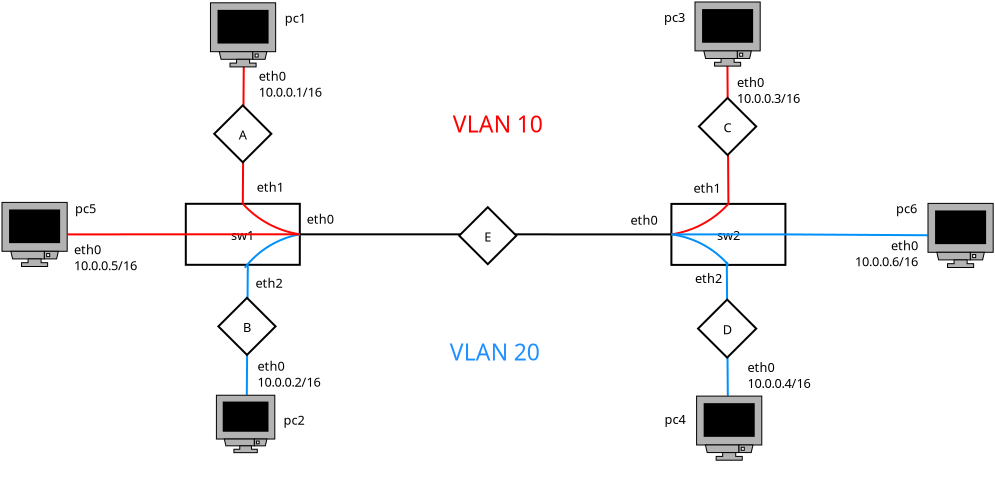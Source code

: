 <?xml version="1.0" encoding="UTF-8"?>
<dia:diagram xmlns:dia="http://www.lysator.liu.se/~alla/dia/">
  <dia:layer name="Fondo" visible="true" connectable="true" active="true">
    <dia:object type="Flowchart - Box" version="0" id="O0">
      <dia:attribute name="obj_pos">
        <dia:point val="14.1,10.95"/>
      </dia:attribute>
      <dia:attribute name="obj_bb">
        <dia:rectangle val="14.05,10.9;19.85,14.05"/>
      </dia:attribute>
      <dia:attribute name="elem_corner">
        <dia:point val="14.1,10.95"/>
      </dia:attribute>
      <dia:attribute name="elem_width">
        <dia:real val="5.7"/>
      </dia:attribute>
      <dia:attribute name="elem_height">
        <dia:real val="3.05"/>
      </dia:attribute>
      <dia:attribute name="show_background">
        <dia:boolean val="true"/>
      </dia:attribute>
      <dia:attribute name="padding">
        <dia:real val="0.5"/>
      </dia:attribute>
      <dia:attribute name="text">
        <dia:composite type="text">
          <dia:attribute name="string">
            <dia:string>#sw1#</dia:string>
          </dia:attribute>
          <dia:attribute name="font">
            <dia:font family="sans" style="0" name="Helvetica"/>
          </dia:attribute>
          <dia:attribute name="height">
            <dia:real val="0.8"/>
          </dia:attribute>
          <dia:attribute name="pos">
            <dia:point val="16.95,12.669"/>
          </dia:attribute>
          <dia:attribute name="color">
            <dia:color val="#000000ff"/>
          </dia:attribute>
          <dia:attribute name="alignment">
            <dia:enum val="1"/>
          </dia:attribute>
        </dia:composite>
      </dia:attribute>
    </dia:object>
    <dia:object type="Flowchart - Box" version="0" id="O1">
      <dia:attribute name="obj_pos">
        <dia:point val="38.38,10.955"/>
      </dia:attribute>
      <dia:attribute name="obj_bb">
        <dia:rectangle val="38.33,10.905;44.13,14.055"/>
      </dia:attribute>
      <dia:attribute name="elem_corner">
        <dia:point val="38.38,10.955"/>
      </dia:attribute>
      <dia:attribute name="elem_width">
        <dia:real val="5.7"/>
      </dia:attribute>
      <dia:attribute name="elem_height">
        <dia:real val="3.05"/>
      </dia:attribute>
      <dia:attribute name="show_background">
        <dia:boolean val="true"/>
      </dia:attribute>
      <dia:attribute name="padding">
        <dia:real val="0.5"/>
      </dia:attribute>
      <dia:attribute name="text">
        <dia:composite type="text">
          <dia:attribute name="string">
            <dia:string>#sw2#</dia:string>
          </dia:attribute>
          <dia:attribute name="font">
            <dia:font family="sans" style="0" name="Helvetica"/>
          </dia:attribute>
          <dia:attribute name="height">
            <dia:real val="0.8"/>
          </dia:attribute>
          <dia:attribute name="pos">
            <dia:point val="41.23,12.674"/>
          </dia:attribute>
          <dia:attribute name="color">
            <dia:color val="#000000ff"/>
          </dia:attribute>
          <dia:attribute name="alignment">
            <dia:enum val="1"/>
          </dia:attribute>
        </dia:composite>
      </dia:attribute>
    </dia:object>
    <dia:object type="Standard - Line" version="0" id="O2">
      <dia:attribute name="obj_pos">
        <dia:point val="19.8,12.475"/>
      </dia:attribute>
      <dia:attribute name="obj_bb">
        <dia:rectangle val="19.75,12.425;38.43,12.53"/>
      </dia:attribute>
      <dia:attribute name="conn_endpoints">
        <dia:point val="19.8,12.475"/>
        <dia:point val="38.38,12.48"/>
      </dia:attribute>
      <dia:attribute name="numcp">
        <dia:int val="1"/>
      </dia:attribute>
      <dia:connections>
        <dia:connection handle="0" to="O0" connection="8"/>
        <dia:connection handle="1" to="O1" connection="7"/>
      </dia:connections>
    </dia:object>
    <dia:object type="Standard - Arc" version="0" id="O3">
      <dia:attribute name="obj_pos">
        <dia:point val="38.38,12.48"/>
      </dia:attribute>
      <dia:attribute name="obj_bb">
        <dia:rectangle val="38.312,10.887;41.298,12.548"/>
      </dia:attribute>
      <dia:attribute name="conn_endpoints">
        <dia:point val="38.38,12.48"/>
        <dia:point val="41.23,10.955"/>
      </dia:attribute>
      <dia:attribute name="arc_color">
        <dia:color val="#ff0707ff"/>
      </dia:attribute>
      <dia:attribute name="curve_distance">
        <dia:real val="0.279"/>
      </dia:attribute>
      <dia:connections>
        <dia:connection handle="0" to="O1" connection="7"/>
        <dia:connection handle="1" to="O1" connection="2"/>
      </dia:connections>
    </dia:object>
    <dia:object type="Standard - Arc" version="0" id="O4">
      <dia:attribute name="obj_pos">
        <dia:point val="16.95,10.95"/>
      </dia:attribute>
      <dia:attribute name="obj_bb">
        <dia:rectangle val="16.882,10.882;19.868,12.543"/>
      </dia:attribute>
      <dia:attribute name="conn_endpoints">
        <dia:point val="16.95,10.95"/>
        <dia:point val="19.8,12.475"/>
      </dia:attribute>
      <dia:attribute name="arc_color">
        <dia:color val="#ff0707ff"/>
      </dia:attribute>
      <dia:attribute name="curve_distance">
        <dia:real val="0.279"/>
      </dia:attribute>
      <dia:connections>
        <dia:connection handle="0" to="O0" connection="2"/>
        <dia:connection handle="1" to="O0" connection="8"/>
      </dia:connections>
    </dia:object>
    <dia:object type="Standard - Arc" version="0" id="O5">
      <dia:attribute name="obj_pos">
        <dia:point val="19.8,12.475"/>
      </dia:attribute>
      <dia:attribute name="obj_bb">
        <dia:rectangle val="16.981,12.406;19.869,14.219"/>
      </dia:attribute>
      <dia:attribute name="conn_endpoints">
        <dia:point val="19.8,12.475"/>
        <dia:point val="17.05,14.15"/>
      </dia:attribute>
      <dia:attribute name="arc_color">
        <dia:color val="#0090faff"/>
      </dia:attribute>
      <dia:attribute name="curve_distance">
        <dia:real val="0.296"/>
      </dia:attribute>
      <dia:connections>
        <dia:connection handle="0" to="O0" connection="8"/>
      </dia:connections>
    </dia:object>
    <dia:object type="Standard - Arc" version="0" id="O6">
      <dia:attribute name="obj_pos">
        <dia:point val="41.23,14.005"/>
      </dia:attribute>
      <dia:attribute name="obj_bb">
        <dia:rectangle val="38.312,12.412;41.298,14.073"/>
      </dia:attribute>
      <dia:attribute name="conn_endpoints">
        <dia:point val="41.23,14.005"/>
        <dia:point val="38.38,12.48"/>
      </dia:attribute>
      <dia:attribute name="arc_color">
        <dia:color val="#0090faff"/>
      </dia:attribute>
      <dia:attribute name="curve_distance">
        <dia:real val="0.296"/>
      </dia:attribute>
      <dia:connections>
        <dia:connection handle="0" to="O1" connection="13"/>
        <dia:connection handle="1" to="O1" connection="7"/>
      </dia:connections>
    </dia:object>
    <dia:object type="Standard - Line" version="0" id="O7">
      <dia:attribute name="obj_pos">
        <dia:point val="17.2,14"/>
      </dia:attribute>
      <dia:attribute name="obj_bb">
        <dia:rectangle val="17.1,13.95;17.25,20.55"/>
      </dia:attribute>
      <dia:attribute name="conn_endpoints">
        <dia:point val="17.2,14"/>
        <dia:point val="17.15,20.5"/>
      </dia:attribute>
      <dia:attribute name="numcp">
        <dia:int val="1"/>
      </dia:attribute>
      <dia:attribute name="line_color">
        <dia:color val="#0090faff"/>
      </dia:attribute>
    </dia:object>
    <dia:object type="Standard - Line" version="0" id="O8">
      <dia:attribute name="obj_pos">
        <dia:point val="41.15,13.85"/>
      </dia:attribute>
      <dia:attribute name="obj_bb">
        <dia:rectangle val="41.1,13.8;41.25,20.6"/>
      </dia:attribute>
      <dia:attribute name="conn_endpoints">
        <dia:point val="41.15,13.85"/>
        <dia:point val="41.2,20.55"/>
      </dia:attribute>
      <dia:attribute name="numcp">
        <dia:int val="1"/>
      </dia:attribute>
      <dia:attribute name="line_color">
        <dia:color val="#0090faff"/>
      </dia:attribute>
    </dia:object>
    <dia:object type="Standard - Line" version="0" id="O9">
      <dia:attribute name="obj_pos">
        <dia:point val="16.95,10.95"/>
      </dia:attribute>
      <dia:attribute name="obj_bb">
        <dia:rectangle val="16.9,3.6;17.05,11.0"/>
      </dia:attribute>
      <dia:attribute name="conn_endpoints">
        <dia:point val="16.95,10.95"/>
        <dia:point val="17,3.65"/>
      </dia:attribute>
      <dia:attribute name="numcp">
        <dia:int val="1"/>
      </dia:attribute>
      <dia:attribute name="line_color">
        <dia:color val="#ff0000ff"/>
      </dia:attribute>
      <dia:connections>
        <dia:connection handle="0" to="O0" connection="2"/>
      </dia:connections>
    </dia:object>
    <dia:object type="Standard - Line" version="0" id="O10">
      <dia:attribute name="obj_pos">
        <dia:point val="41.23,10.955"/>
      </dia:attribute>
      <dia:attribute name="obj_bb">
        <dia:rectangle val="41.13,3.655;41.28,11.005"/>
      </dia:attribute>
      <dia:attribute name="conn_endpoints">
        <dia:point val="41.23,10.955"/>
        <dia:point val="41.18,3.705"/>
      </dia:attribute>
      <dia:attribute name="numcp">
        <dia:int val="1"/>
      </dia:attribute>
      <dia:attribute name="line_color">
        <dia:color val="#ff0000ff"/>
      </dia:attribute>
      <dia:connections>
        <dia:connection handle="0" to="O1" connection="2"/>
      </dia:connections>
    </dia:object>
    <dia:object type="Network - General Monitor (With Stand)" version="1" id="O11">
      <dia:attribute name="obj_pos">
        <dia:point val="15.333,0.9"/>
      </dia:attribute>
      <dia:attribute name="obj_bb">
        <dia:rectangle val="15.283,0.85;18.642,5.059"/>
      </dia:attribute>
      <dia:attribute name="meta">
        <dia:composite type="dict"/>
      </dia:attribute>
      <dia:attribute name="elem_corner">
        <dia:point val="15.333,0.9"/>
      </dia:attribute>
      <dia:attribute name="elem_width">
        <dia:real val="3.259"/>
      </dia:attribute>
      <dia:attribute name="elem_height">
        <dia:real val="3.205"/>
      </dia:attribute>
      <dia:attribute name="line_width">
        <dia:real val="0.1"/>
      </dia:attribute>
      <dia:attribute name="line_colour">
        <dia:color val="#000000ff"/>
      </dia:attribute>
      <dia:attribute name="fill_colour">
        <dia:color val="#ffffffff"/>
      </dia:attribute>
      <dia:attribute name="show_background">
        <dia:boolean val="true"/>
      </dia:attribute>
      <dia:attribute name="line_style">
        <dia:enum val="0"/>
        <dia:real val="1"/>
      </dia:attribute>
      <dia:attribute name="padding">
        <dia:real val="0.1"/>
      </dia:attribute>
      <dia:attribute name="text">
        <dia:composite type="text">
          <dia:attribute name="string">
            <dia:string>##</dia:string>
          </dia:attribute>
          <dia:attribute name="font">
            <dia:font family="sans" style="0" name="Helvetica"/>
          </dia:attribute>
          <dia:attribute name="height">
            <dia:real val="0.8"/>
          </dia:attribute>
          <dia:attribute name="pos">
            <dia:point val="16.963,4.808"/>
          </dia:attribute>
          <dia:attribute name="color">
            <dia:color val="#000000ff"/>
          </dia:attribute>
          <dia:attribute name="alignment">
            <dia:enum val="1"/>
          </dia:attribute>
        </dia:composite>
      </dia:attribute>
      <dia:attribute name="text_fitting">
        <dia:enum val="0"/>
      </dia:attribute>
      <dia:attribute name="flip_horizontal">
        <dia:boolean val="false"/>
      </dia:attribute>
      <dia:attribute name="flip_vertical">
        <dia:boolean val="false"/>
      </dia:attribute>
      <dia:attribute name="subscale">
        <dia:real val="1"/>
      </dia:attribute>
    </dia:object>
    <dia:object type="Network - General Monitor (With Stand)" version="1" id="O12">
      <dia:attribute name="obj_pos">
        <dia:point val="15.63,20.522"/>
      </dia:attribute>
      <dia:attribute name="obj_bb">
        <dia:rectangle val="15.58,20.472;18.6,24.335"/>
      </dia:attribute>
      <dia:attribute name="meta">
        <dia:composite type="dict"/>
      </dia:attribute>
      <dia:attribute name="elem_corner">
        <dia:point val="15.63,20.522"/>
      </dia:attribute>
      <dia:attribute name="elem_width">
        <dia:real val="2.92"/>
      </dia:attribute>
      <dia:attribute name="elem_height">
        <dia:real val="2.871"/>
      </dia:attribute>
      <dia:attribute name="line_width">
        <dia:real val="0.1"/>
      </dia:attribute>
      <dia:attribute name="line_colour">
        <dia:color val="#000000ff"/>
      </dia:attribute>
      <dia:attribute name="fill_colour">
        <dia:color val="#ffffffff"/>
      </dia:attribute>
      <dia:attribute name="show_background">
        <dia:boolean val="true"/>
      </dia:attribute>
      <dia:attribute name="line_style">
        <dia:enum val="0"/>
        <dia:real val="1"/>
      </dia:attribute>
      <dia:attribute name="padding">
        <dia:real val="0.1"/>
      </dia:attribute>
      <dia:attribute name="text">
        <dia:composite type="text">
          <dia:attribute name="string">
            <dia:string>##</dia:string>
          </dia:attribute>
          <dia:attribute name="font">
            <dia:font family="sans" style="0" name="Helvetica"/>
          </dia:attribute>
          <dia:attribute name="height">
            <dia:real val="0.8"/>
          </dia:attribute>
          <dia:attribute name="pos">
            <dia:point val="17.09,24.084"/>
          </dia:attribute>
          <dia:attribute name="color">
            <dia:color val="#000000ff"/>
          </dia:attribute>
          <dia:attribute name="alignment">
            <dia:enum val="1"/>
          </dia:attribute>
        </dia:composite>
      </dia:attribute>
      <dia:attribute name="text_fitting">
        <dia:enum val="0"/>
      </dia:attribute>
      <dia:attribute name="flip_horizontal">
        <dia:boolean val="false"/>
      </dia:attribute>
      <dia:attribute name="flip_vertical">
        <dia:boolean val="false"/>
      </dia:attribute>
      <dia:attribute name="subscale">
        <dia:real val="1"/>
      </dia:attribute>
    </dia:object>
    <dia:object type="Network - General Monitor (With Stand)" version="1" id="O13">
      <dia:attribute name="obj_pos">
        <dia:point val="39.56,0.86"/>
      </dia:attribute>
      <dia:attribute name="obj_bb">
        <dia:rectangle val="39.51,0.81;42.869,5.019"/>
      </dia:attribute>
      <dia:attribute name="meta">
        <dia:composite type="dict"/>
      </dia:attribute>
      <dia:attribute name="elem_corner">
        <dia:point val="39.56,0.86"/>
      </dia:attribute>
      <dia:attribute name="elem_width">
        <dia:real val="3.259"/>
      </dia:attribute>
      <dia:attribute name="elem_height">
        <dia:real val="3.205"/>
      </dia:attribute>
      <dia:attribute name="line_width">
        <dia:real val="0.1"/>
      </dia:attribute>
      <dia:attribute name="line_colour">
        <dia:color val="#000000ff"/>
      </dia:attribute>
      <dia:attribute name="fill_colour">
        <dia:color val="#ffffffff"/>
      </dia:attribute>
      <dia:attribute name="show_background">
        <dia:boolean val="true"/>
      </dia:attribute>
      <dia:attribute name="line_style">
        <dia:enum val="0"/>
        <dia:real val="1"/>
      </dia:attribute>
      <dia:attribute name="padding">
        <dia:real val="0.1"/>
      </dia:attribute>
      <dia:attribute name="text">
        <dia:composite type="text">
          <dia:attribute name="string">
            <dia:string>##</dia:string>
          </dia:attribute>
          <dia:attribute name="font">
            <dia:font family="sans" style="0" name="Helvetica"/>
          </dia:attribute>
          <dia:attribute name="height">
            <dia:real val="0.8"/>
          </dia:attribute>
          <dia:attribute name="pos">
            <dia:point val="41.19,4.768"/>
          </dia:attribute>
          <dia:attribute name="color">
            <dia:color val="#000000ff"/>
          </dia:attribute>
          <dia:attribute name="alignment">
            <dia:enum val="1"/>
          </dia:attribute>
        </dia:composite>
      </dia:attribute>
      <dia:attribute name="text_fitting">
        <dia:enum val="0"/>
      </dia:attribute>
      <dia:attribute name="flip_horizontal">
        <dia:boolean val="false"/>
      </dia:attribute>
      <dia:attribute name="flip_vertical">
        <dia:boolean val="false"/>
      </dia:attribute>
      <dia:attribute name="subscale">
        <dia:real val="1"/>
      </dia:attribute>
    </dia:object>
    <dia:object type="Network - General Monitor (With Stand)" version="1" id="O14">
      <dia:attribute name="obj_pos">
        <dia:point val="39.64,20.565"/>
      </dia:attribute>
      <dia:attribute name="obj_bb">
        <dia:rectangle val="39.59,20.515;42.949,24.724"/>
      </dia:attribute>
      <dia:attribute name="meta">
        <dia:composite type="dict"/>
      </dia:attribute>
      <dia:attribute name="elem_corner">
        <dia:point val="39.64,20.565"/>
      </dia:attribute>
      <dia:attribute name="elem_width">
        <dia:real val="3.259"/>
      </dia:attribute>
      <dia:attribute name="elem_height">
        <dia:real val="3.205"/>
      </dia:attribute>
      <dia:attribute name="line_width">
        <dia:real val="0.1"/>
      </dia:attribute>
      <dia:attribute name="line_colour">
        <dia:color val="#000000ff"/>
      </dia:attribute>
      <dia:attribute name="fill_colour">
        <dia:color val="#ffffffff"/>
      </dia:attribute>
      <dia:attribute name="show_background">
        <dia:boolean val="true"/>
      </dia:attribute>
      <dia:attribute name="line_style">
        <dia:enum val="0"/>
        <dia:real val="1"/>
      </dia:attribute>
      <dia:attribute name="padding">
        <dia:real val="0.1"/>
      </dia:attribute>
      <dia:attribute name="text">
        <dia:composite type="text">
          <dia:attribute name="string">
            <dia:string>##</dia:string>
          </dia:attribute>
          <dia:attribute name="font">
            <dia:font family="sans" style="0" name="Helvetica"/>
          </dia:attribute>
          <dia:attribute name="height">
            <dia:real val="0.8"/>
          </dia:attribute>
          <dia:attribute name="pos">
            <dia:point val="41.27,24.473"/>
          </dia:attribute>
          <dia:attribute name="color">
            <dia:color val="#000000ff"/>
          </dia:attribute>
          <dia:attribute name="alignment">
            <dia:enum val="1"/>
          </dia:attribute>
        </dia:composite>
      </dia:attribute>
      <dia:attribute name="text_fitting">
        <dia:enum val="0"/>
      </dia:attribute>
      <dia:attribute name="flip_horizontal">
        <dia:boolean val="false"/>
      </dia:attribute>
      <dia:attribute name="flip_vertical">
        <dia:boolean val="false"/>
      </dia:attribute>
      <dia:attribute name="subscale">
        <dia:real val="1"/>
      </dia:attribute>
    </dia:object>
    <dia:object type="Standard - Text" version="1" id="O15">
      <dia:attribute name="obj_pos">
        <dia:point val="19.05,1.9"/>
      </dia:attribute>
      <dia:attribute name="obj_bb">
        <dia:rectangle val="19.05,1.306;20.218,2.051"/>
      </dia:attribute>
      <dia:attribute name="text">
        <dia:composite type="text">
          <dia:attribute name="string">
            <dia:string>#pc1#</dia:string>
          </dia:attribute>
          <dia:attribute name="font">
            <dia:font family="sans" style="0" name="Helvetica"/>
          </dia:attribute>
          <dia:attribute name="height">
            <dia:real val="0.8"/>
          </dia:attribute>
          <dia:attribute name="pos">
            <dia:point val="19.05,1.9"/>
          </dia:attribute>
          <dia:attribute name="color">
            <dia:color val="#000000ff"/>
          </dia:attribute>
          <dia:attribute name="alignment">
            <dia:enum val="0"/>
          </dia:attribute>
        </dia:composite>
      </dia:attribute>
      <dia:attribute name="valign">
        <dia:enum val="3"/>
      </dia:attribute>
    </dia:object>
    <dia:object type="Standard - Text" version="1" id="O16">
      <dia:attribute name="obj_pos">
        <dia:point val="18.98,22"/>
      </dia:attribute>
      <dia:attribute name="obj_bb">
        <dia:rectangle val="18.98,21.406;20.148,22.151"/>
      </dia:attribute>
      <dia:attribute name="text">
        <dia:composite type="text">
          <dia:attribute name="string">
            <dia:string>#pc2#</dia:string>
          </dia:attribute>
          <dia:attribute name="font">
            <dia:font family="sans" style="0" name="Helvetica"/>
          </dia:attribute>
          <dia:attribute name="height">
            <dia:real val="0.8"/>
          </dia:attribute>
          <dia:attribute name="pos">
            <dia:point val="18.98,22"/>
          </dia:attribute>
          <dia:attribute name="color">
            <dia:color val="#000000ff"/>
          </dia:attribute>
          <dia:attribute name="alignment">
            <dia:enum val="0"/>
          </dia:attribute>
        </dia:composite>
      </dia:attribute>
      <dia:attribute name="valign">
        <dia:enum val="3"/>
      </dia:attribute>
    </dia:object>
    <dia:object type="Standard - Text" version="1" id="O17">
      <dia:attribute name="obj_pos">
        <dia:point val="38.01,1.855"/>
      </dia:attribute>
      <dia:attribute name="obj_bb">
        <dia:rectangle val="38.01,1.261;39.178,2.006"/>
      </dia:attribute>
      <dia:attribute name="text">
        <dia:composite type="text">
          <dia:attribute name="string">
            <dia:string>#pc3#</dia:string>
          </dia:attribute>
          <dia:attribute name="font">
            <dia:font family="sans" style="0" name="Helvetica"/>
          </dia:attribute>
          <dia:attribute name="height">
            <dia:real val="0.8"/>
          </dia:attribute>
          <dia:attribute name="pos">
            <dia:point val="38.01,1.855"/>
          </dia:attribute>
          <dia:attribute name="color">
            <dia:color val="#000000ff"/>
          </dia:attribute>
          <dia:attribute name="alignment">
            <dia:enum val="0"/>
          </dia:attribute>
        </dia:composite>
      </dia:attribute>
      <dia:attribute name="valign">
        <dia:enum val="3"/>
      </dia:attribute>
    </dia:object>
    <dia:object type="Standard - Text" version="1" id="O18">
      <dia:attribute name="obj_pos">
        <dia:point val="38.04,21.96"/>
      </dia:attribute>
      <dia:attribute name="obj_bb">
        <dia:rectangle val="38.04,21.366;39.208,22.111"/>
      </dia:attribute>
      <dia:attribute name="text">
        <dia:composite type="text">
          <dia:attribute name="string">
            <dia:string>#pc4#</dia:string>
          </dia:attribute>
          <dia:attribute name="font">
            <dia:font family="sans" style="0" name="Helvetica"/>
          </dia:attribute>
          <dia:attribute name="height">
            <dia:real val="0.8"/>
          </dia:attribute>
          <dia:attribute name="pos">
            <dia:point val="38.04,21.96"/>
          </dia:attribute>
          <dia:attribute name="color">
            <dia:color val="#000000ff"/>
          </dia:attribute>
          <dia:attribute name="alignment">
            <dia:enum val="0"/>
          </dia:attribute>
        </dia:composite>
      </dia:attribute>
      <dia:attribute name="valign">
        <dia:enum val="3"/>
      </dia:attribute>
    </dia:object>
    <dia:object type="Standard - Text" version="1" id="O19">
      <dia:attribute name="obj_pos">
        <dia:point val="17.75,4.8"/>
      </dia:attribute>
      <dia:attribute name="obj_bb">
        <dia:rectangle val="17.75,4.206;21.425,5.751"/>
      </dia:attribute>
      <dia:attribute name="text">
        <dia:composite type="text">
          <dia:attribute name="string">
            <dia:string>#eth0
10.0.0.1/16#</dia:string>
          </dia:attribute>
          <dia:attribute name="font">
            <dia:font family="sans" style="0" name="Helvetica"/>
          </dia:attribute>
          <dia:attribute name="height">
            <dia:real val="0.8"/>
          </dia:attribute>
          <dia:attribute name="pos">
            <dia:point val="17.75,4.8"/>
          </dia:attribute>
          <dia:attribute name="color">
            <dia:color val="#000000ff"/>
          </dia:attribute>
          <dia:attribute name="alignment">
            <dia:enum val="0"/>
          </dia:attribute>
        </dia:composite>
      </dia:attribute>
      <dia:attribute name="valign">
        <dia:enum val="3"/>
      </dia:attribute>
    </dia:object>
    <dia:object type="Standard - Text" version="1" id="O20">
      <dia:attribute name="obj_pos">
        <dia:point val="17.68,19.3"/>
      </dia:attribute>
      <dia:attribute name="obj_bb">
        <dia:rectangle val="17.68,18.706;21.355,20.251"/>
      </dia:attribute>
      <dia:attribute name="text">
        <dia:composite type="text">
          <dia:attribute name="string">
            <dia:string>#eth0
10.0.0.2/16#</dia:string>
          </dia:attribute>
          <dia:attribute name="font">
            <dia:font family="sans" style="0" name="Helvetica"/>
          </dia:attribute>
          <dia:attribute name="height">
            <dia:real val="0.8"/>
          </dia:attribute>
          <dia:attribute name="pos">
            <dia:point val="17.68,19.3"/>
          </dia:attribute>
          <dia:attribute name="color">
            <dia:color val="#000000ff"/>
          </dia:attribute>
          <dia:attribute name="alignment">
            <dia:enum val="0"/>
          </dia:attribute>
        </dia:composite>
      </dia:attribute>
      <dia:attribute name="valign">
        <dia:enum val="3"/>
      </dia:attribute>
    </dia:object>
    <dia:object type="Standard - Text" version="1" id="O21">
      <dia:attribute name="obj_pos">
        <dia:point val="41.66,5.105"/>
      </dia:attribute>
      <dia:attribute name="obj_bb">
        <dia:rectangle val="41.66,4.511;45.335,6.056"/>
      </dia:attribute>
      <dia:attribute name="text">
        <dia:composite type="text">
          <dia:attribute name="string">
            <dia:string>#eth0
10.0.0.3/16#</dia:string>
          </dia:attribute>
          <dia:attribute name="font">
            <dia:font family="sans" style="0" name="Helvetica"/>
          </dia:attribute>
          <dia:attribute name="height">
            <dia:real val="0.8"/>
          </dia:attribute>
          <dia:attribute name="pos">
            <dia:point val="41.66,5.105"/>
          </dia:attribute>
          <dia:attribute name="color">
            <dia:color val="#000000ff"/>
          </dia:attribute>
          <dia:attribute name="alignment">
            <dia:enum val="0"/>
          </dia:attribute>
        </dia:composite>
      </dia:attribute>
      <dia:attribute name="valign">
        <dia:enum val="3"/>
      </dia:attribute>
    </dia:object>
    <dia:object type="Standard - Text" version="1" id="O22">
      <dia:attribute name="obj_pos">
        <dia:point val="42.19,19.36"/>
      </dia:attribute>
      <dia:attribute name="obj_bb">
        <dia:rectangle val="42.19,18.766;45.865,20.311"/>
      </dia:attribute>
      <dia:attribute name="text">
        <dia:composite type="text">
          <dia:attribute name="string">
            <dia:string>#eth0
10.0.0.4/16#</dia:string>
          </dia:attribute>
          <dia:attribute name="font">
            <dia:font family="sans" style="0" name="Helvetica"/>
          </dia:attribute>
          <dia:attribute name="height">
            <dia:real val="0.8"/>
          </dia:attribute>
          <dia:attribute name="pos">
            <dia:point val="42.19,19.36"/>
          </dia:attribute>
          <dia:attribute name="color">
            <dia:color val="#000000ff"/>
          </dia:attribute>
          <dia:attribute name="alignment">
            <dia:enum val="0"/>
          </dia:attribute>
        </dia:composite>
      </dia:attribute>
      <dia:attribute name="valign">
        <dia:enum val="3"/>
      </dia:attribute>
    </dia:object>
    <dia:object type="Standard - Text" version="1" id="O23">
      <dia:attribute name="obj_pos">
        <dia:point val="17.65,10.35"/>
      </dia:attribute>
      <dia:attribute name="obj_bb">
        <dia:rectangle val="17.65,9.756;19.108,10.501"/>
      </dia:attribute>
      <dia:attribute name="text">
        <dia:composite type="text">
          <dia:attribute name="string">
            <dia:string>#eth1#</dia:string>
          </dia:attribute>
          <dia:attribute name="font">
            <dia:font family="sans" style="0" name="Helvetica"/>
          </dia:attribute>
          <dia:attribute name="height">
            <dia:real val="0.8"/>
          </dia:attribute>
          <dia:attribute name="pos">
            <dia:point val="17.65,10.35"/>
          </dia:attribute>
          <dia:attribute name="color">
            <dia:color val="#000000ff"/>
          </dia:attribute>
          <dia:attribute name="alignment">
            <dia:enum val="0"/>
          </dia:attribute>
        </dia:composite>
      </dia:attribute>
      <dia:attribute name="valign">
        <dia:enum val="3"/>
      </dia:attribute>
    </dia:object>
    <dia:object type="Standard - Text" version="1" id="O24">
      <dia:attribute name="obj_pos">
        <dia:point val="17.58,15.15"/>
      </dia:attribute>
      <dia:attribute name="obj_bb">
        <dia:rectangle val="17.58,14.556;19.038,15.301"/>
      </dia:attribute>
      <dia:attribute name="text">
        <dia:composite type="text">
          <dia:attribute name="string">
            <dia:string>#eth2#</dia:string>
          </dia:attribute>
          <dia:attribute name="font">
            <dia:font family="sans" style="0" name="Helvetica"/>
          </dia:attribute>
          <dia:attribute name="height">
            <dia:real val="0.8"/>
          </dia:attribute>
          <dia:attribute name="pos">
            <dia:point val="17.58,15.15"/>
          </dia:attribute>
          <dia:attribute name="color">
            <dia:color val="#000000ff"/>
          </dia:attribute>
          <dia:attribute name="alignment">
            <dia:enum val="0"/>
          </dia:attribute>
        </dia:composite>
      </dia:attribute>
      <dia:attribute name="valign">
        <dia:enum val="3"/>
      </dia:attribute>
    </dia:object>
    <dia:object type="Standard - Text" version="1" id="O25">
      <dia:attribute name="obj_pos">
        <dia:point val="39.48,10.4"/>
      </dia:attribute>
      <dia:attribute name="obj_bb">
        <dia:rectangle val="39.48,9.806;40.938,10.551"/>
      </dia:attribute>
      <dia:attribute name="text">
        <dia:composite type="text">
          <dia:attribute name="string">
            <dia:string>#eth1#</dia:string>
          </dia:attribute>
          <dia:attribute name="font">
            <dia:font family="sans" style="0" name="Helvetica"/>
          </dia:attribute>
          <dia:attribute name="height">
            <dia:real val="0.8"/>
          </dia:attribute>
          <dia:attribute name="pos">
            <dia:point val="39.48,10.4"/>
          </dia:attribute>
          <dia:attribute name="color">
            <dia:color val="#000000ff"/>
          </dia:attribute>
          <dia:attribute name="alignment">
            <dia:enum val="0"/>
          </dia:attribute>
        </dia:composite>
      </dia:attribute>
      <dia:attribute name="valign">
        <dia:enum val="3"/>
      </dia:attribute>
    </dia:object>
    <dia:object type="Standard - Text" version="1" id="O26">
      <dia:attribute name="obj_pos">
        <dia:point val="39.56,14.905"/>
      </dia:attribute>
      <dia:attribute name="obj_bb">
        <dia:rectangle val="39.56,14.311;41.018,15.056"/>
      </dia:attribute>
      <dia:attribute name="text">
        <dia:composite type="text">
          <dia:attribute name="string">
            <dia:string>#eth2#</dia:string>
          </dia:attribute>
          <dia:attribute name="font">
            <dia:font family="sans" style="0" name="Helvetica"/>
          </dia:attribute>
          <dia:attribute name="height">
            <dia:real val="0.8"/>
          </dia:attribute>
          <dia:attribute name="pos">
            <dia:point val="39.56,14.905"/>
          </dia:attribute>
          <dia:attribute name="color">
            <dia:color val="#000000ff"/>
          </dia:attribute>
          <dia:attribute name="alignment">
            <dia:enum val="0"/>
          </dia:attribute>
        </dia:composite>
      </dia:attribute>
      <dia:attribute name="valign">
        <dia:enum val="3"/>
      </dia:attribute>
    </dia:object>
    <dia:object type="Standard - Text" version="1" id="O27">
      <dia:attribute name="obj_pos">
        <dia:point val="27.45,7.388"/>
      </dia:attribute>
      <dia:attribute name="obj_bb">
        <dia:rectangle val="27.45,6.322;32.37,7.658"/>
      </dia:attribute>
      <dia:attribute name="text">
        <dia:composite type="text">
          <dia:attribute name="string">
            <dia:string>#VLAN 10#</dia:string>
          </dia:attribute>
          <dia:attribute name="font">
            <dia:font family="sans" style="0" name="Helvetica"/>
          </dia:attribute>
          <dia:attribute name="height">
            <dia:real val="1.435"/>
          </dia:attribute>
          <dia:attribute name="pos">
            <dia:point val="27.45,7.388"/>
          </dia:attribute>
          <dia:attribute name="color">
            <dia:color val="#ff0000ff"/>
          </dia:attribute>
          <dia:attribute name="alignment">
            <dia:enum val="0"/>
          </dia:attribute>
        </dia:composite>
      </dia:attribute>
      <dia:attribute name="valign">
        <dia:enum val="3"/>
      </dia:attribute>
    </dia:object>
    <dia:object type="Standard - Text" version="1" id="O28">
      <dia:attribute name="obj_pos">
        <dia:point val="27.3,18.788"/>
      </dia:attribute>
      <dia:attribute name="obj_bb">
        <dia:rectangle val="27.3,17.722;32.22,19.058"/>
      </dia:attribute>
      <dia:attribute name="text">
        <dia:composite type="text">
          <dia:attribute name="string">
            <dia:string>#VLAN 20#</dia:string>
          </dia:attribute>
          <dia:attribute name="font">
            <dia:font family="sans" style="0" name="Helvetica"/>
          </dia:attribute>
          <dia:attribute name="height">
            <dia:real val="1.435"/>
          </dia:attribute>
          <dia:attribute name="pos">
            <dia:point val="27.3,18.788"/>
          </dia:attribute>
          <dia:attribute name="color">
            <dia:color val="#1e90ffff"/>
          </dia:attribute>
          <dia:attribute name="alignment">
            <dia:enum val="0"/>
          </dia:attribute>
        </dia:composite>
      </dia:attribute>
      <dia:attribute name="valign">
        <dia:enum val="3"/>
      </dia:attribute>
    </dia:object>
    <dia:object type="Flowchart - Diamond" version="0" id="O29">
      <dia:attribute name="obj_pos">
        <dia:point val="15.521,6.027"/>
      </dia:attribute>
      <dia:attribute name="obj_bb">
        <dia:rectangle val="15.471,5.977;18.427,8.926"/>
      </dia:attribute>
      <dia:attribute name="elem_corner">
        <dia:point val="15.521,6.027"/>
      </dia:attribute>
      <dia:attribute name="elem_width">
        <dia:real val="2.856"/>
      </dia:attribute>
      <dia:attribute name="elem_height">
        <dia:real val="2.848"/>
      </dia:attribute>
      <dia:attribute name="show_background">
        <dia:boolean val="true"/>
      </dia:attribute>
      <dia:attribute name="padding">
        <dia:real val="0.354"/>
      </dia:attribute>
      <dia:attribute name="text">
        <dia:composite type="text">
          <dia:attribute name="string">
            <dia:string>#A#</dia:string>
          </dia:attribute>
          <dia:attribute name="font">
            <dia:font family="sans" style="0" name="Helvetica"/>
          </dia:attribute>
          <dia:attribute name="height">
            <dia:real val="0.8"/>
          </dia:attribute>
          <dia:attribute name="pos">
            <dia:point val="16.949,7.646"/>
          </dia:attribute>
          <dia:attribute name="color">
            <dia:color val="#000000ff"/>
          </dia:attribute>
          <dia:attribute name="alignment">
            <dia:enum val="1"/>
          </dia:attribute>
        </dia:composite>
      </dia:attribute>
    </dia:object>
    <dia:object type="Flowchart - Diamond" version="0" id="O30">
      <dia:attribute name="obj_pos">
        <dia:point val="15.729,15.654"/>
      </dia:attribute>
      <dia:attribute name="obj_bb">
        <dia:rectangle val="15.679,15.604;18.637,18.555"/>
      </dia:attribute>
      <dia:attribute name="elem_corner">
        <dia:point val="15.729,15.654"/>
      </dia:attribute>
      <dia:attribute name="elem_width">
        <dia:real val="2.859"/>
      </dia:attribute>
      <dia:attribute name="elem_height">
        <dia:real val="2.851"/>
      </dia:attribute>
      <dia:attribute name="show_background">
        <dia:boolean val="true"/>
      </dia:attribute>
      <dia:attribute name="padding">
        <dia:real val="0.354"/>
      </dia:attribute>
      <dia:attribute name="text">
        <dia:composite type="text">
          <dia:attribute name="string">
            <dia:string>#B#</dia:string>
          </dia:attribute>
          <dia:attribute name="font">
            <dia:font family="sans" style="0" name="Helvetica"/>
          </dia:attribute>
          <dia:attribute name="height">
            <dia:real val="0.8"/>
          </dia:attribute>
          <dia:attribute name="pos">
            <dia:point val="17.158,17.273"/>
          </dia:attribute>
          <dia:attribute name="color">
            <dia:color val="#000000ff"/>
          </dia:attribute>
          <dia:attribute name="alignment">
            <dia:enum val="1"/>
          </dia:attribute>
        </dia:composite>
      </dia:attribute>
    </dia:object>
    <dia:object type="Flowchart - Diamond" version="0" id="O31">
      <dia:attribute name="obj_pos">
        <dia:point val="39.755,5.655"/>
      </dia:attribute>
      <dia:attribute name="obj_bb">
        <dia:rectangle val="39.705,5.605;42.671,8.563"/>
      </dia:attribute>
      <dia:attribute name="elem_corner">
        <dia:point val="39.755,5.655"/>
      </dia:attribute>
      <dia:attribute name="elem_width">
        <dia:real val="2.866"/>
      </dia:attribute>
      <dia:attribute name="elem_height">
        <dia:real val="2.858"/>
      </dia:attribute>
      <dia:attribute name="show_background">
        <dia:boolean val="true"/>
      </dia:attribute>
      <dia:attribute name="padding">
        <dia:real val="0.354"/>
      </dia:attribute>
      <dia:attribute name="text">
        <dia:composite type="text">
          <dia:attribute name="string">
            <dia:string>#C#</dia:string>
          </dia:attribute>
          <dia:attribute name="font">
            <dia:font family="sans" style="0" name="Helvetica"/>
          </dia:attribute>
          <dia:attribute name="height">
            <dia:real val="0.8"/>
          </dia:attribute>
          <dia:attribute name="pos">
            <dia:point val="41.188,7.278"/>
          </dia:attribute>
          <dia:attribute name="color">
            <dia:color val="#000000ff"/>
          </dia:attribute>
          <dia:attribute name="alignment">
            <dia:enum val="1"/>
          </dia:attribute>
        </dia:composite>
      </dia:attribute>
    </dia:object>
    <dia:object type="Flowchart - Diamond" version="0" id="O32">
      <dia:attribute name="obj_pos">
        <dia:point val="39.712,15.738"/>
      </dia:attribute>
      <dia:attribute name="obj_bb">
        <dia:rectangle val="39.663,15.688;42.673,18.691"/>
      </dia:attribute>
      <dia:attribute name="elem_corner">
        <dia:point val="39.712,15.738"/>
      </dia:attribute>
      <dia:attribute name="elem_width">
        <dia:real val="2.911"/>
      </dia:attribute>
      <dia:attribute name="elem_height">
        <dia:real val="2.903"/>
      </dia:attribute>
      <dia:attribute name="show_background">
        <dia:boolean val="true"/>
      </dia:attribute>
      <dia:attribute name="padding">
        <dia:real val="0.354"/>
      </dia:attribute>
      <dia:attribute name="text">
        <dia:composite type="text">
          <dia:attribute name="string">
            <dia:string>#D#</dia:string>
          </dia:attribute>
          <dia:attribute name="font">
            <dia:font family="sans" style="0" name="Helvetica"/>
          </dia:attribute>
          <dia:attribute name="height">
            <dia:real val="0.8"/>
          </dia:attribute>
          <dia:attribute name="pos">
            <dia:point val="41.168,17.383"/>
          </dia:attribute>
          <dia:attribute name="color">
            <dia:color val="#000000ff"/>
          </dia:attribute>
          <dia:attribute name="alignment">
            <dia:enum val="1"/>
          </dia:attribute>
        </dia:composite>
      </dia:attribute>
    </dia:object>
    <dia:object type="Flowchart - Diamond" version="0" id="O33">
      <dia:attribute name="obj_pos">
        <dia:point val="27.77,11.12"/>
      </dia:attribute>
      <dia:attribute name="obj_bb">
        <dia:rectangle val="27.72,11.07;30.676,14.018"/>
      </dia:attribute>
      <dia:attribute name="elem_corner">
        <dia:point val="27.77,11.12"/>
      </dia:attribute>
      <dia:attribute name="elem_width">
        <dia:real val="2.856"/>
      </dia:attribute>
      <dia:attribute name="elem_height">
        <dia:real val="2.848"/>
      </dia:attribute>
      <dia:attribute name="show_background">
        <dia:boolean val="true"/>
      </dia:attribute>
      <dia:attribute name="padding">
        <dia:real val="0.354"/>
      </dia:attribute>
      <dia:attribute name="text">
        <dia:composite type="text">
          <dia:attribute name="string">
            <dia:string>#E#</dia:string>
          </dia:attribute>
          <dia:attribute name="font">
            <dia:font family="sans" style="0" name="Helvetica"/>
          </dia:attribute>
          <dia:attribute name="height">
            <dia:real val="0.8"/>
          </dia:attribute>
          <dia:attribute name="pos">
            <dia:point val="29.198,12.738"/>
          </dia:attribute>
          <dia:attribute name="color">
            <dia:color val="#000000ff"/>
          </dia:attribute>
          <dia:attribute name="alignment">
            <dia:enum val="1"/>
          </dia:attribute>
        </dia:composite>
      </dia:attribute>
    </dia:object>
    <dia:object type="Standard - Text" version="1" id="O34">
      <dia:attribute name="obj_pos">
        <dia:point val="20.15,11.95"/>
      </dia:attribute>
      <dia:attribute name="obj_bb">
        <dia:rectangle val="20.15,11.356;21.608,12.101"/>
      </dia:attribute>
      <dia:attribute name="text">
        <dia:composite type="text">
          <dia:attribute name="string">
            <dia:string>#eth0#</dia:string>
          </dia:attribute>
          <dia:attribute name="font">
            <dia:font family="sans" style="0" name="Helvetica"/>
          </dia:attribute>
          <dia:attribute name="height">
            <dia:real val="0.8"/>
          </dia:attribute>
          <dia:attribute name="pos">
            <dia:point val="20.15,11.95"/>
          </dia:attribute>
          <dia:attribute name="color">
            <dia:color val="#000000ff"/>
          </dia:attribute>
          <dia:attribute name="alignment">
            <dia:enum val="0"/>
          </dia:attribute>
        </dia:composite>
      </dia:attribute>
      <dia:attribute name="valign">
        <dia:enum val="3"/>
      </dia:attribute>
    </dia:object>
    <dia:object type="Standard - Text" version="1" id="O35">
      <dia:attribute name="obj_pos">
        <dia:point val="36.33,12"/>
      </dia:attribute>
      <dia:attribute name="obj_bb">
        <dia:rectangle val="36.33,11.406;37.788,12.151"/>
      </dia:attribute>
      <dia:attribute name="text">
        <dia:composite type="text">
          <dia:attribute name="string">
            <dia:string>#eth0#</dia:string>
          </dia:attribute>
          <dia:attribute name="font">
            <dia:font family="sans" style="0" name="Helvetica"/>
          </dia:attribute>
          <dia:attribute name="height">
            <dia:real val="0.8"/>
          </dia:attribute>
          <dia:attribute name="pos">
            <dia:point val="36.33,12"/>
          </dia:attribute>
          <dia:attribute name="color">
            <dia:color val="#000000ff"/>
          </dia:attribute>
          <dia:attribute name="alignment">
            <dia:enum val="0"/>
          </dia:attribute>
        </dia:composite>
      </dia:attribute>
      <dia:attribute name="valign">
        <dia:enum val="3"/>
      </dia:attribute>
    </dia:object>
    <dia:object type="Standard - Line" version="0" id="O36">
      <dia:attribute name="obj_pos">
        <dia:point val="19.8,12.475"/>
      </dia:attribute>
      <dia:attribute name="obj_bb">
        <dia:rectangle val="14.05,12.425;19.85,12.525"/>
      </dia:attribute>
      <dia:attribute name="conn_endpoints">
        <dia:point val="19.8,12.475"/>
        <dia:point val="14.1,12.475"/>
      </dia:attribute>
      <dia:attribute name="numcp">
        <dia:int val="1"/>
      </dia:attribute>
      <dia:attribute name="line_color">
        <dia:color val="#ff0000ff"/>
      </dia:attribute>
      <dia:connections>
        <dia:connection handle="0" to="O0" connection="8"/>
        <dia:connection handle="1" to="O0" connection="7"/>
      </dia:connections>
    </dia:object>
    <dia:object type="Standard - Line" version="0" id="O37">
      <dia:attribute name="obj_pos">
        <dia:point val="14.1,12.475"/>
      </dia:attribute>
      <dia:attribute name="obj_bb">
        <dia:rectangle val="8.144,12.425;14.15,12.531"/>
      </dia:attribute>
      <dia:attribute name="conn_endpoints">
        <dia:point val="14.1,12.475"/>
        <dia:point val="8.194,12.481"/>
      </dia:attribute>
      <dia:attribute name="numcp">
        <dia:int val="1"/>
      </dia:attribute>
      <dia:attribute name="line_color">
        <dia:color val="#ff0000ff"/>
      </dia:attribute>
      <dia:connections>
        <dia:connection handle="0" to="O0" connection="7"/>
        <dia:connection handle="1" to="O38" connection="1"/>
      </dia:connections>
    </dia:object>
    <dia:object type="Network - General Monitor (With Stand)" version="1" id="O38">
      <dia:attribute name="obj_pos">
        <dia:point val="4.91,10.88"/>
      </dia:attribute>
      <dia:attribute name="obj_bb">
        <dia:rectangle val="4.86,10.83;8.219,15.076"/>
      </dia:attribute>
      <dia:attribute name="meta">
        <dia:composite type="dict"/>
      </dia:attribute>
      <dia:attribute name="elem_corner">
        <dia:point val="4.91,10.88"/>
      </dia:attribute>
      <dia:attribute name="elem_width">
        <dia:real val="3.259"/>
      </dia:attribute>
      <dia:attribute name="elem_height">
        <dia:real val="3.205"/>
      </dia:attribute>
      <dia:attribute name="line_width">
        <dia:real val="0.1"/>
      </dia:attribute>
      <dia:attribute name="line_colour">
        <dia:color val="#000000ff"/>
      </dia:attribute>
      <dia:attribute name="fill_colour">
        <dia:color val="#ffffffff"/>
      </dia:attribute>
      <dia:attribute name="show_background">
        <dia:boolean val="true"/>
      </dia:attribute>
      <dia:attribute name="line_style">
        <dia:enum val="0"/>
        <dia:real val="1"/>
      </dia:attribute>
      <dia:attribute name="padding">
        <dia:real val="0.1"/>
      </dia:attribute>
      <dia:attribute name="text">
        <dia:composite type="text">
          <dia:attribute name="string">
            <dia:string>##</dia:string>
          </dia:attribute>
          <dia:attribute name="font">
            <dia:font family="sans" style="0" name="Helvetica"/>
          </dia:attribute>
          <dia:attribute name="height">
            <dia:real val="0.8"/>
          </dia:attribute>
          <dia:attribute name="pos">
            <dia:point val="6.54,14.788"/>
          </dia:attribute>
          <dia:attribute name="color">
            <dia:color val="#000000ff"/>
          </dia:attribute>
          <dia:attribute name="alignment">
            <dia:enum val="1"/>
          </dia:attribute>
        </dia:composite>
      </dia:attribute>
      <dia:attribute name="text_fitting">
        <dia:enum val="0"/>
      </dia:attribute>
      <dia:attribute name="flip_horizontal">
        <dia:boolean val="false"/>
      </dia:attribute>
      <dia:attribute name="flip_vertical">
        <dia:boolean val="false"/>
      </dia:attribute>
      <dia:attribute name="subscale">
        <dia:real val="1"/>
      </dia:attribute>
    </dia:object>
    <dia:object type="Standard - Text" version="1" id="O39">
      <dia:attribute name="obj_pos">
        <dia:point val="8.56,11.424"/>
      </dia:attribute>
      <dia:attribute name="obj_bb">
        <dia:rectangle val="8.56,10.83;9.727,11.575"/>
      </dia:attribute>
      <dia:attribute name="text">
        <dia:composite type="text">
          <dia:attribute name="string">
            <dia:string>#pc5#</dia:string>
          </dia:attribute>
          <dia:attribute name="font">
            <dia:font family="sans" style="0" name="Helvetica"/>
          </dia:attribute>
          <dia:attribute name="height">
            <dia:real val="0.8"/>
          </dia:attribute>
          <dia:attribute name="pos">
            <dia:point val="8.56,11.424"/>
          </dia:attribute>
          <dia:attribute name="color">
            <dia:color val="#000000ff"/>
          </dia:attribute>
          <dia:attribute name="alignment">
            <dia:enum val="0"/>
          </dia:attribute>
        </dia:composite>
      </dia:attribute>
      <dia:attribute name="valign">
        <dia:enum val="3"/>
      </dia:attribute>
    </dia:object>
    <dia:object type="Standard - Text" version="1" id="O40">
      <dia:attribute name="obj_pos">
        <dia:point val="8.51,13.474"/>
      </dia:attribute>
      <dia:attribute name="obj_bb">
        <dia:rectangle val="8.51,12.861;12.204,14.462"/>
      </dia:attribute>
      <dia:attribute name="text">
        <dia:composite type="text">
          <dia:attribute name="string">
            <dia:string>#eth0
10.0.0.5/16#</dia:string>
          </dia:attribute>
          <dia:attribute name="font">
            <dia:font family="sans" style="0" name="Helvetica"/>
          </dia:attribute>
          <dia:attribute name="height">
            <dia:real val="0.8"/>
          </dia:attribute>
          <dia:attribute name="pos">
            <dia:point val="8.51,13.474"/>
          </dia:attribute>
          <dia:attribute name="color">
            <dia:color val="#000000ff"/>
          </dia:attribute>
          <dia:attribute name="alignment">
            <dia:enum val="0"/>
          </dia:attribute>
        </dia:composite>
      </dia:attribute>
      <dia:attribute name="valign">
        <dia:enum val="3"/>
      </dia:attribute>
    </dia:object>
    <dia:object type="Standard - Line" version="0" id="O41">
      <dia:attribute name="obj_pos">
        <dia:point val="38.38,12.48"/>
      </dia:attribute>
      <dia:attribute name="obj_bb">
        <dia:rectangle val="38.33,12.43;44.13,12.53"/>
      </dia:attribute>
      <dia:attribute name="conn_endpoints">
        <dia:point val="38.38,12.48"/>
        <dia:point val="44.08,12.48"/>
      </dia:attribute>
      <dia:attribute name="numcp">
        <dia:int val="1"/>
      </dia:attribute>
      <dia:attribute name="line_color">
        <dia:color val="#0090faff"/>
      </dia:attribute>
      <dia:connections>
        <dia:connection handle="0" to="O1" connection="7"/>
        <dia:connection handle="1" to="O1" connection="8"/>
      </dia:connections>
    </dia:object>
    <dia:object type="Standard - Line" version="0" id="O42">
      <dia:attribute name="obj_pos">
        <dia:point val="44.08,12.48"/>
      </dia:attribute>
      <dia:attribute name="obj_bb">
        <dia:rectangle val="44.03,12.43;51.237,12.573"/>
      </dia:attribute>
      <dia:attribute name="conn_endpoints">
        <dia:point val="44.08,12.48"/>
        <dia:point val="51.187,12.523"/>
      </dia:attribute>
      <dia:attribute name="numcp">
        <dia:int val="1"/>
      </dia:attribute>
      <dia:attribute name="line_color">
        <dia:color val="#0090faff"/>
      </dia:attribute>
      <dia:connections>
        <dia:connection handle="0" to="O1" connection="8"/>
        <dia:connection handle="1" to="O43" connection="1"/>
      </dia:connections>
    </dia:object>
    <dia:object type="Network - General Monitor (With Stand)" version="1" id="O43">
      <dia:attribute name="obj_pos">
        <dia:point val="51.21,10.93"/>
      </dia:attribute>
      <dia:attribute name="obj_bb">
        <dia:rectangle val="51.16,10.88;54.519,15.126"/>
      </dia:attribute>
      <dia:attribute name="meta">
        <dia:composite type="dict"/>
      </dia:attribute>
      <dia:attribute name="elem_corner">
        <dia:point val="51.21,10.93"/>
      </dia:attribute>
      <dia:attribute name="elem_width">
        <dia:real val="3.259"/>
      </dia:attribute>
      <dia:attribute name="elem_height">
        <dia:real val="3.205"/>
      </dia:attribute>
      <dia:attribute name="line_width">
        <dia:real val="0.1"/>
      </dia:attribute>
      <dia:attribute name="line_colour">
        <dia:color val="#000000ff"/>
      </dia:attribute>
      <dia:attribute name="fill_colour">
        <dia:color val="#ffffffff"/>
      </dia:attribute>
      <dia:attribute name="show_background">
        <dia:boolean val="true"/>
      </dia:attribute>
      <dia:attribute name="line_style">
        <dia:enum val="0"/>
        <dia:real val="1"/>
      </dia:attribute>
      <dia:attribute name="padding">
        <dia:real val="0.1"/>
      </dia:attribute>
      <dia:attribute name="text">
        <dia:composite type="text">
          <dia:attribute name="string">
            <dia:string>##</dia:string>
          </dia:attribute>
          <dia:attribute name="font">
            <dia:font family="sans" style="0" name="Helvetica"/>
          </dia:attribute>
          <dia:attribute name="height">
            <dia:real val="0.8"/>
          </dia:attribute>
          <dia:attribute name="pos">
            <dia:point val="52.84,14.838"/>
          </dia:attribute>
          <dia:attribute name="color">
            <dia:color val="#000000ff"/>
          </dia:attribute>
          <dia:attribute name="alignment">
            <dia:enum val="1"/>
          </dia:attribute>
        </dia:composite>
      </dia:attribute>
      <dia:attribute name="text_fitting">
        <dia:enum val="0"/>
      </dia:attribute>
      <dia:attribute name="flip_horizontal">
        <dia:boolean val="false"/>
      </dia:attribute>
      <dia:attribute name="flip_vertical">
        <dia:boolean val="false"/>
      </dia:attribute>
      <dia:attribute name="subscale">
        <dia:real val="1"/>
      </dia:attribute>
    </dia:object>
    <dia:object type="Standard - Text" version="1" id="O44">
      <dia:attribute name="obj_pos">
        <dia:point val="49.61,11.424"/>
      </dia:attribute>
      <dia:attribute name="obj_bb">
        <dia:rectangle val="49.61,10.83;50.778,11.575"/>
      </dia:attribute>
      <dia:attribute name="text">
        <dia:composite type="text">
          <dia:attribute name="string">
            <dia:string>#pc6#</dia:string>
          </dia:attribute>
          <dia:attribute name="font">
            <dia:font family="sans" style="0" name="Helvetica"/>
          </dia:attribute>
          <dia:attribute name="height">
            <dia:real val="0.8"/>
          </dia:attribute>
          <dia:attribute name="pos">
            <dia:point val="49.61,11.424"/>
          </dia:attribute>
          <dia:attribute name="color">
            <dia:color val="#000000ff"/>
          </dia:attribute>
          <dia:attribute name="alignment">
            <dia:enum val="0"/>
          </dia:attribute>
        </dia:composite>
      </dia:attribute>
      <dia:attribute name="valign">
        <dia:enum val="3"/>
      </dia:attribute>
    </dia:object>
    <dia:object type="Standard - Text" version="1" id="O45">
      <dia:attribute name="obj_pos">
        <dia:point val="50.71,13.274"/>
      </dia:attribute>
      <dia:attribute name="obj_bb">
        <dia:rectangle val="47.035,12.68;50.71,14.225"/>
      </dia:attribute>
      <dia:attribute name="text">
        <dia:composite type="text">
          <dia:attribute name="string">
            <dia:string>#eth0
10.0.0.6/16#</dia:string>
          </dia:attribute>
          <dia:attribute name="font">
            <dia:font family="sans" style="0" name="Helvetica"/>
          </dia:attribute>
          <dia:attribute name="height">
            <dia:real val="0.8"/>
          </dia:attribute>
          <dia:attribute name="pos">
            <dia:point val="50.71,13.274"/>
          </dia:attribute>
          <dia:attribute name="color">
            <dia:color val="#000000ff"/>
          </dia:attribute>
          <dia:attribute name="alignment">
            <dia:enum val="2"/>
          </dia:attribute>
        </dia:composite>
      </dia:attribute>
      <dia:attribute name="valign">
        <dia:enum val="3"/>
      </dia:attribute>
    </dia:object>
  </dia:layer>
</dia:diagram>

